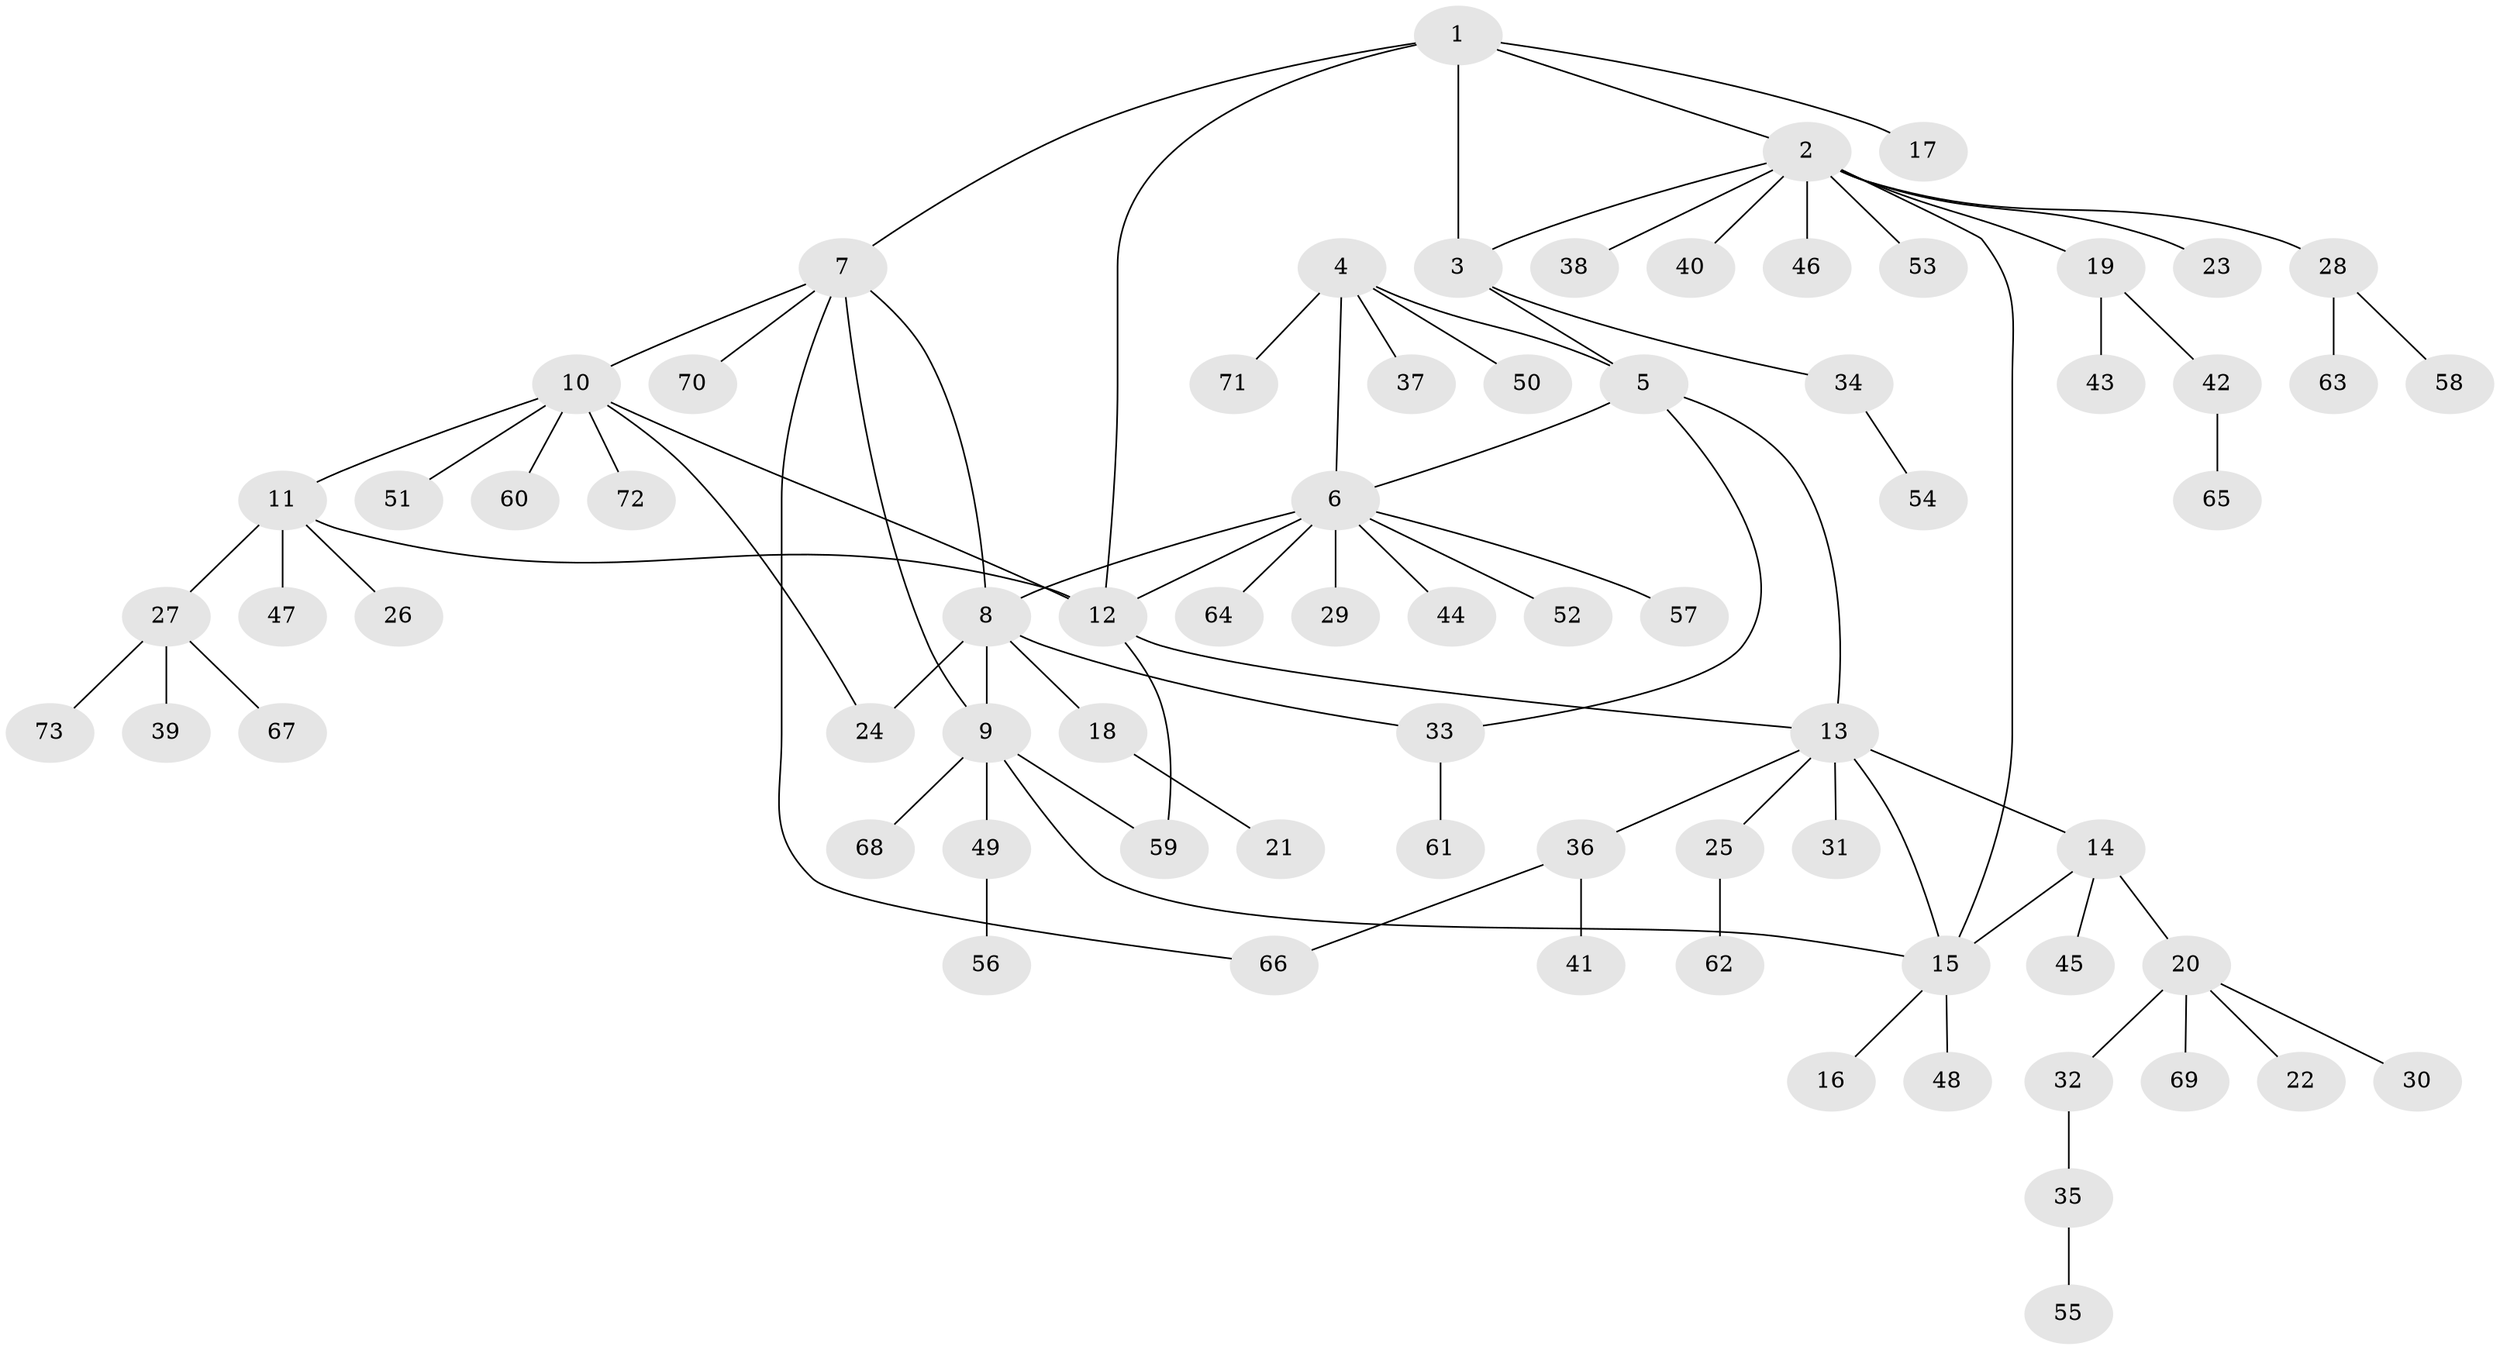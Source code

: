 // Generated by graph-tools (version 1.1) at 2025/11/02/27/25 16:11:35]
// undirected, 73 vertices, 87 edges
graph export_dot {
graph [start="1"]
  node [color=gray90,style=filled];
  1;
  2;
  3;
  4;
  5;
  6;
  7;
  8;
  9;
  10;
  11;
  12;
  13;
  14;
  15;
  16;
  17;
  18;
  19;
  20;
  21;
  22;
  23;
  24;
  25;
  26;
  27;
  28;
  29;
  30;
  31;
  32;
  33;
  34;
  35;
  36;
  37;
  38;
  39;
  40;
  41;
  42;
  43;
  44;
  45;
  46;
  47;
  48;
  49;
  50;
  51;
  52;
  53;
  54;
  55;
  56;
  57;
  58;
  59;
  60;
  61;
  62;
  63;
  64;
  65;
  66;
  67;
  68;
  69;
  70;
  71;
  72;
  73;
  1 -- 2;
  1 -- 3;
  1 -- 7;
  1 -- 12;
  1 -- 17;
  2 -- 3;
  2 -- 15;
  2 -- 19;
  2 -- 23;
  2 -- 28;
  2 -- 38;
  2 -- 40;
  2 -- 46;
  2 -- 53;
  3 -- 5;
  3 -- 34;
  4 -- 5;
  4 -- 6;
  4 -- 37;
  4 -- 50;
  4 -- 71;
  5 -- 6;
  5 -- 13;
  5 -- 33;
  6 -- 8;
  6 -- 12;
  6 -- 29;
  6 -- 44;
  6 -- 52;
  6 -- 57;
  6 -- 64;
  7 -- 8;
  7 -- 9;
  7 -- 10;
  7 -- 66;
  7 -- 70;
  8 -- 9;
  8 -- 18;
  8 -- 24;
  8 -- 33;
  9 -- 15;
  9 -- 49;
  9 -- 59;
  9 -- 68;
  10 -- 11;
  10 -- 12;
  10 -- 24;
  10 -- 51;
  10 -- 60;
  10 -- 72;
  11 -- 12;
  11 -- 26;
  11 -- 27;
  11 -- 47;
  12 -- 13;
  12 -- 59;
  13 -- 14;
  13 -- 15;
  13 -- 25;
  13 -- 31;
  13 -- 36;
  14 -- 15;
  14 -- 20;
  14 -- 45;
  15 -- 16;
  15 -- 48;
  18 -- 21;
  19 -- 42;
  19 -- 43;
  20 -- 22;
  20 -- 30;
  20 -- 32;
  20 -- 69;
  25 -- 62;
  27 -- 39;
  27 -- 67;
  27 -- 73;
  28 -- 58;
  28 -- 63;
  32 -- 35;
  33 -- 61;
  34 -- 54;
  35 -- 55;
  36 -- 41;
  36 -- 66;
  42 -- 65;
  49 -- 56;
}
